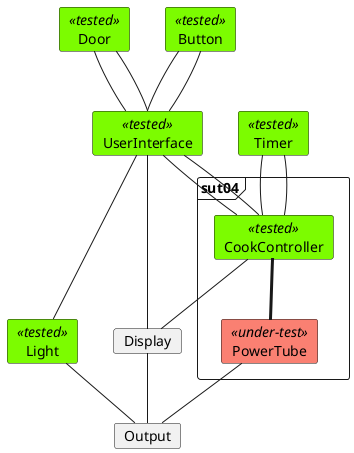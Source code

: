 @startuml sut03

'Testing colors:
skinparam card{
    backgroundColor<<tested>> lawngreen
    backgroundColor<<under-test>> salmon
    backgroundColor<<test>> salmon
    backgroundColor<<fake>> gold
}

'0.
    card Door<<tested>>
    card Button<<tested>>
    card Timer<<tested>>

'1.
    card UserInterface<<tested>>

'2.
    card Light<<tested>>
frame sut04{
    card CookController<<tested>>

'3.
    card PowerTube<<under-test>>
}
    card Display

'4 
    card Output

'Relations projects
' 0. to 1.
Door -- UserInterface
Door -- UserInterface

Button -- UserInterface
Button -- UserInterface


'Relations CookController:
'1.
UserInterface -- CookController
UserInterface -- CookController
'1. to 3.
'Door - CookController

Timer -- CookController 
Timer -- CookController 

CookController -[thickness=3]- PowerTube

'1. to 2.
UserInterface -- Display
UserInterface -- Light
CookController -- Display


' Relations 2. to 3.
Light -- Output
Display -- Output
PowerTube -- Output



@enduml
